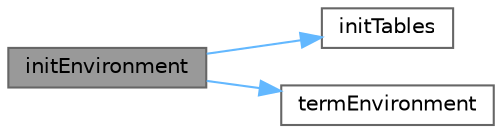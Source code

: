 digraph "initEnvironment"
{
 // LATEX_PDF_SIZE
  bgcolor="transparent";
  edge [fontname=Helvetica,fontsize=10,labelfontname=Helvetica,labelfontsize=10];
  node [fontname=Helvetica,fontsize=10,shape=box,height=0.2,width=0.4];
  rankdir="LR";
  Node1 [id="Node000001",label="initEnvironment",height=0.2,width=0.4,color="gray40", fillcolor="grey60", style="filled", fontcolor="black",tooltip="Allocates resources in the CUDA environment."];
  Node1 -> Node2 [id="edge1_Node000001_Node000002",color="steelblue1",style="solid",tooltip=" "];
  Node2 [id="Node000002",label="initTables",height=0.2,width=0.4,color="grey40", fillcolor="white", style="filled",URL="$cuda-projection_8cu.html#ac61f6c57af71fe19922bef02f61c31bc",tooltip="Initializes sin and cos tables, with default values for a certain length."];
  Node1 -> Node3 [id="edge2_Node000001_Node000003",color="steelblue1",style="solid",tooltip=" "];
  Node3 [id="Node000003",label="termEnvironment",height=0.2,width=0.4,color="grey40", fillcolor="white", style="filled",URL="$cuda-projection_8cu.html#a0b80778b697c0fb9bfa75d2ca3634034",tooltip="Releases allocated resources of the CUDA environment."];
}
